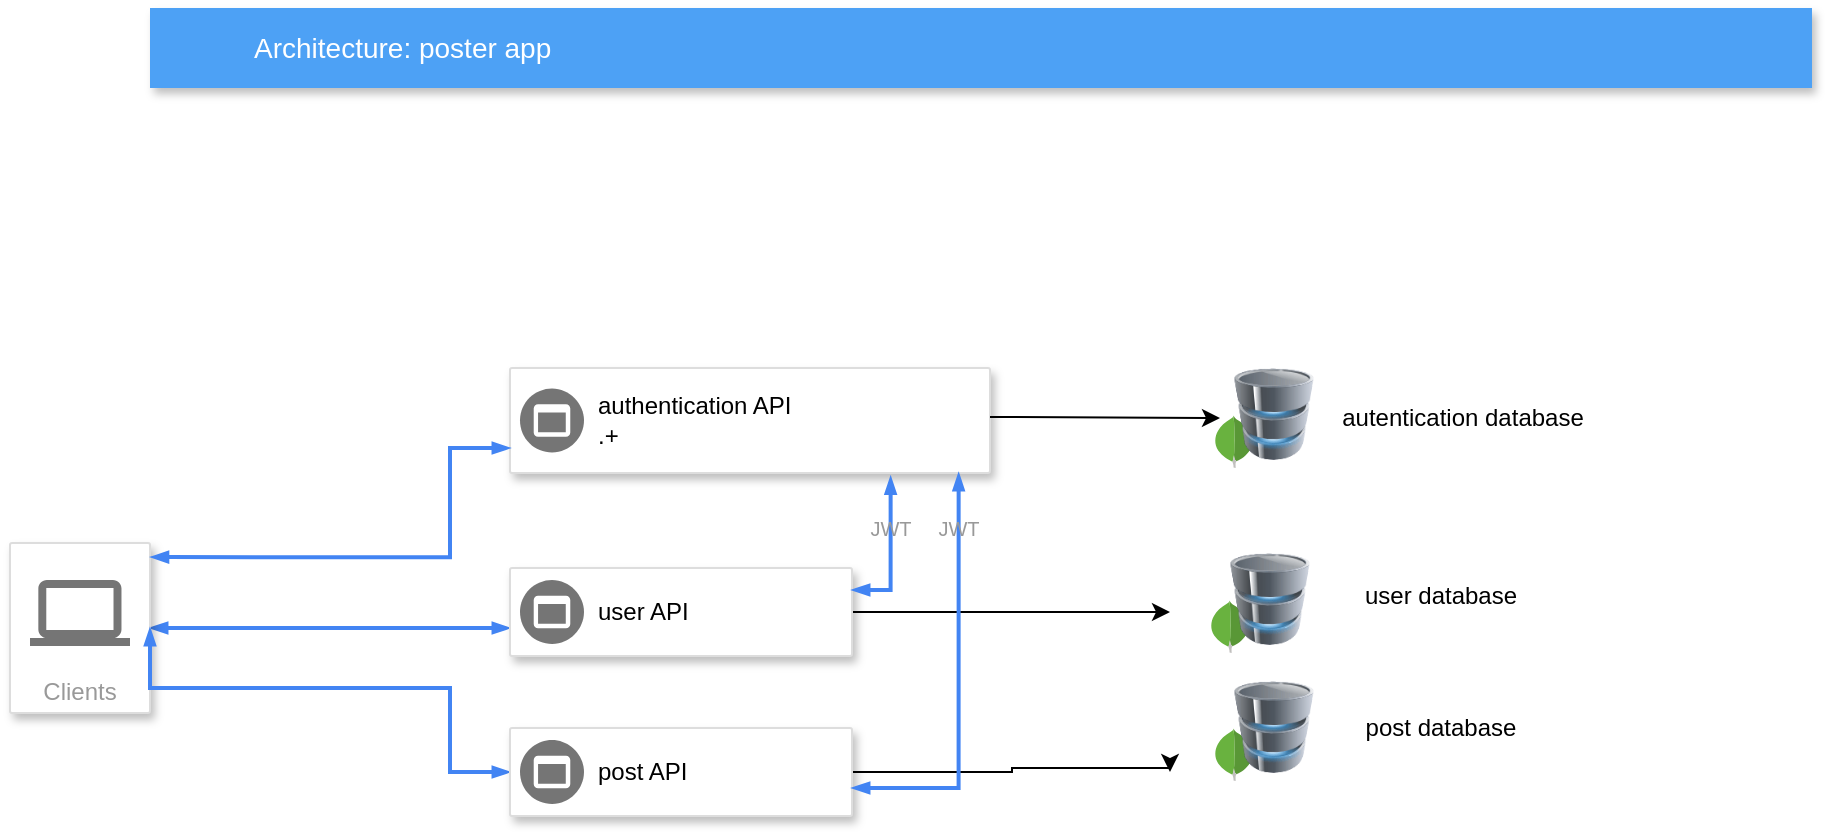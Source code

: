 <mxfile>
    <diagram id="f106602c-feb2-e66a-4537-3a34d633f6aa" name="Page-1">
        <mxGraphModel dx="523" dy="271" grid="1" gridSize="10" guides="1" tooltips="1" connect="1" arrows="1" fold="1" page="1" pageScale="1" pageWidth="1169" pageHeight="827" background="none" math="0" shadow="0">
            <root>
                <mxCell id="0"/>
                <mxCell id="1" parent="0"/>
                <mxCell id="2" value="Architecture: poster app" style="fillColor=#4DA1F5;strokeColor=none;shadow=1;gradientColor=none;fontSize=14;align=left;spacingLeft=50;fontColor=#ffffff;html=1;" parent="1" vertex="1">
                    <mxGeometry x="190" y="20" width="831" height="40" as="geometry"/>
                </mxCell>
                <mxCell id="507" style="edgeStyle=orthogonalEdgeStyle;rounded=0;html=1;labelBackgroundColor=none;startArrow=blockThin;startFill=1;endArrow=blockThin;endFill=1;jettySize=auto;orthogonalLoop=1;strokeColor=#4284F3;strokeWidth=2;fontSize=10;fontColor=#999999;align=center;dashed=0;endSize=4;startSize=4;" parent="1" source="495" target="497" edge="1">
                    <mxGeometry relative="1" as="geometry">
                        <Array as="points">
                            <mxPoint x="310" y="330"/>
                            <mxPoint x="310" y="330"/>
                        </Array>
                    </mxGeometry>
                </mxCell>
                <mxCell id="495" value="Clients" style="strokeColor=#dddddd;fillColor=#ffffff;shadow=1;strokeWidth=1;rounded=1;absoluteArcSize=1;arcSize=2;labelPosition=center;verticalLabelPosition=middle;align=center;verticalAlign=bottom;spacingLeft=0;fontColor=#999999;fontSize=12;whiteSpace=wrap;spacingBottom=2;html=1;" parent="1" vertex="1">
                    <mxGeometry x="120" y="287.5" width="70" height="85" as="geometry"/>
                </mxCell>
                <mxCell id="496" value="" style="dashed=0;connectable=0;html=1;fillColor=#757575;strokeColor=none;shape=mxgraph.gcp2.laptop;part=1;" parent="495" vertex="1">
                    <mxGeometry x="0.5" width="50" height="33" relative="1" as="geometry">
                        <mxPoint x="-25" y="18.5" as="offset"/>
                    </mxGeometry>
                </mxCell>
                <mxCell id="509" style="edgeStyle=orthogonalEdgeStyle;rounded=0;html=1;labelBackgroundColor=none;startArrow=blockThin;startFill=1;endArrow=blockThin;endFill=1;jettySize=auto;orthogonalLoop=1;strokeColor=#4284F3;strokeWidth=2;fontSize=10;fontColor=#999999;align=center;dashed=0;endSize=4;startSize=4;exitX=1;exitY=0.5;exitDx=0;exitDy=0;entryX=0;entryY=0.5;entryDx=0;entryDy=0;" parent="1" source="495" target="FR1XyxJ5QNdVu9Rfvc06-522" edge="1">
                    <mxGeometry relative="1" as="geometry">
                        <mxPoint x="350" y="240" as="targetPoint"/>
                        <Array as="points">
                            <mxPoint x="190" y="360"/>
                            <mxPoint x="340" y="360"/>
                            <mxPoint x="340" y="402"/>
                        </Array>
                    </mxGeometry>
                </mxCell>
                <mxCell id="FR1XyxJ5QNdVu9Rfvc06-528" value="" style="edgeStyle=orthogonalEdgeStyle;rounded=0;orthogonalLoop=1;jettySize=auto;html=1;" parent="1" source="497" edge="1">
                    <mxGeometry relative="1" as="geometry">
                        <mxPoint x="700" y="322" as="targetPoint"/>
                        <Array as="points">
                            <mxPoint x="680" y="322"/>
                            <mxPoint x="680" y="322"/>
                        </Array>
                    </mxGeometry>
                </mxCell>
                <mxCell id="497" value="" style="strokeColor=#dddddd;fillColor=#ffffff;shadow=1;strokeWidth=1;rounded=1;absoluteArcSize=1;arcSize=2;fontSize=10;fontColor=#999999;align=left;html=1;" parent="1" vertex="1">
                    <mxGeometry x="370" y="300" width="171" height="44" as="geometry"/>
                </mxCell>
                <mxCell id="498" value="user API" style="dashed=0;connectable=0;html=1;fillColor=#757575;strokeColor=none;shape=mxgraph.gcp2.frontend_platform_services;part=1;labelPosition=right;verticalLabelPosition=middle;align=left;verticalAlign=middle;spacingLeft=5;fontColor=#000000;fontSize=12;" parent="497" vertex="1">
                    <mxGeometry y="0.5" width="32" height="32" relative="1" as="geometry">
                        <mxPoint x="5" y="-16" as="offset"/>
                    </mxGeometry>
                </mxCell>
                <mxCell id="FR1XyxJ5QNdVu9Rfvc06-516" value="" style="strokeColor=#dddddd;fillColor=#ffffff;shadow=1;strokeWidth=1;rounded=1;absoluteArcSize=1;arcSize=2;fontSize=10;fontColor=#999999;align=left;html=1;" parent="1" vertex="1">
                    <mxGeometry x="370" y="200" width="240" height="52.5" as="geometry"/>
                </mxCell>
                <mxCell id="FR1XyxJ5QNdVu9Rfvc06-517" value="authentication API&lt;br&gt;.+" style="dashed=0;connectable=0;html=1;fillColor=#757575;strokeColor=none;shape=mxgraph.gcp2.frontend_platform_services;part=1;labelPosition=right;verticalLabelPosition=middle;align=left;verticalAlign=middle;spacingLeft=5;fontColor=#000000;fontSize=12;" parent="FR1XyxJ5QNdVu9Rfvc06-516" vertex="1">
                    <mxGeometry y="0.5" width="32" height="32" relative="1" as="geometry">
                        <mxPoint x="5" y="-16" as="offset"/>
                    </mxGeometry>
                </mxCell>
                <mxCell id="FR1XyxJ5QNdVu9Rfvc06-518" style="edgeStyle=orthogonalEdgeStyle;rounded=0;html=1;labelBackgroundColor=none;startArrow=blockThin;startFill=1;endArrow=blockThin;endFill=1;jettySize=auto;orthogonalLoop=1;strokeColor=#4284F3;strokeWidth=2;fontSize=10;fontColor=#999999;align=center;dashed=0;endSize=4;startSize=4;exitX=1.006;exitY=0.083;exitDx=0;exitDy=0;exitPerimeter=0;" parent="1" source="495" target="FR1XyxJ5QNdVu9Rfvc06-516" edge="1">
                    <mxGeometry relative="1" as="geometry">
                        <mxPoint x="210" y="292" as="sourcePoint"/>
                        <mxPoint x="350" y="100" as="targetPoint"/>
                        <Array as="points">
                            <mxPoint x="340" y="295"/>
                            <mxPoint x="340" y="240"/>
                        </Array>
                    </mxGeometry>
                </mxCell>
                <mxCell id="FR1XyxJ5QNdVu9Rfvc06-530" value="" style="edgeStyle=orthogonalEdgeStyle;rounded=0;orthogonalLoop=1;jettySize=auto;html=1;" parent="1" source="FR1XyxJ5QNdVu9Rfvc06-522" edge="1">
                    <mxGeometry relative="1" as="geometry">
                        <mxPoint x="700" y="402" as="targetPoint"/>
                        <Array as="points">
                            <mxPoint x="621" y="402"/>
                            <mxPoint x="621" y="400"/>
                            <mxPoint x="700" y="400"/>
                        </Array>
                    </mxGeometry>
                </mxCell>
                <mxCell id="FR1XyxJ5QNdVu9Rfvc06-522" value="" style="strokeColor=#dddddd;fillColor=#ffffff;shadow=1;strokeWidth=1;rounded=1;absoluteArcSize=1;arcSize=2;fontSize=10;fontColor=#999999;align=left;html=1;" parent="1" vertex="1">
                    <mxGeometry x="370" y="380" width="171" height="44" as="geometry"/>
                </mxCell>
                <mxCell id="FR1XyxJ5QNdVu9Rfvc06-523" value="post API" style="dashed=0;connectable=0;html=1;fillColor=#757575;strokeColor=none;shape=mxgraph.gcp2.frontend_platform_services;part=1;labelPosition=right;verticalLabelPosition=middle;align=left;verticalAlign=middle;spacingLeft=5;fontColor=#000000;fontSize=12;" parent="FR1XyxJ5QNdVu9Rfvc06-522" vertex="1">
                    <mxGeometry y="0.5" width="32" height="32" relative="1" as="geometry">
                        <mxPoint x="5" y="-16" as="offset"/>
                    </mxGeometry>
                </mxCell>
                <mxCell id="FR1XyxJ5QNdVu9Rfvc06-541" value="user database" style="text;html=1;align=center;verticalAlign=middle;resizable=0;points=[];autosize=1;strokeColor=none;fillColor=none;" parent="1" vertex="1">
                    <mxGeometry x="790" y="303.5" width="90" height="20" as="geometry"/>
                </mxCell>
                <mxCell id="FR1XyxJ5QNdVu9Rfvc06-542" value="post database" style="text;html=1;align=center;verticalAlign=middle;resizable=0;points=[];autosize=1;strokeColor=none;fillColor=none;" parent="1" vertex="1">
                    <mxGeometry x="790" y="369.5" width="90" height="20" as="geometry"/>
                </mxCell>
                <mxCell id="FR1XyxJ5QNdVu9Rfvc06-546" value="" style="group" parent="1" vertex="1" connectable="0">
                    <mxGeometry x="722" y="356.5" width="50" height="50" as="geometry"/>
                </mxCell>
                <mxCell id="FR1XyxJ5QNdVu9Rfvc06-537" value="" style="dashed=0;outlineConnect=0;html=1;align=center;labelPosition=center;verticalLabelPosition=bottom;verticalAlign=top;shape=mxgraph.weblogos.mongodb" parent="FR1XyxJ5QNdVu9Rfvc06-546" vertex="1">
                    <mxGeometry y="23.8" width="20" height="26.2" as="geometry"/>
                </mxCell>
                <mxCell id="FR1XyxJ5QNdVu9Rfvc06-538" value="" style="image;html=1;image=img/lib/clip_art/computers/Database_128x128.png" parent="FR1XyxJ5QNdVu9Rfvc06-546" vertex="1">
                    <mxGeometry x="10" width="40" height="46" as="geometry"/>
                </mxCell>
                <mxCell id="FR1XyxJ5QNdVu9Rfvc06-547" value="" style="group" parent="1" vertex="1" connectable="0">
                    <mxGeometry x="720" y="292.5" width="50" height="50" as="geometry"/>
                </mxCell>
                <mxCell id="FR1XyxJ5QNdVu9Rfvc06-535" value="" style="dashed=0;outlineConnect=0;html=1;align=center;labelPosition=center;verticalLabelPosition=bottom;verticalAlign=top;shape=mxgraph.weblogos.mongodb" parent="FR1XyxJ5QNdVu9Rfvc06-547" vertex="1">
                    <mxGeometry y="23.8" width="20" height="26.2" as="geometry"/>
                </mxCell>
                <mxCell id="FR1XyxJ5QNdVu9Rfvc06-536" value="" style="image;html=1;image=img/lib/clip_art/computers/Database_128x128.png" parent="FR1XyxJ5QNdVu9Rfvc06-547" vertex="1">
                    <mxGeometry x="10" width="40" height="46" as="geometry"/>
                </mxCell>
                <mxCell id="FR1XyxJ5QNdVu9Rfvc06-548" value="" style="group" parent="1" vertex="1" connectable="0">
                    <mxGeometry x="722" y="200" width="50" height="50" as="geometry"/>
                </mxCell>
                <mxCell id="FR1XyxJ5QNdVu9Rfvc06-533" value="" style="dashed=0;outlineConnect=0;html=1;align=center;labelPosition=center;verticalLabelPosition=bottom;verticalAlign=top;shape=mxgraph.weblogos.mongodb" parent="FR1XyxJ5QNdVu9Rfvc06-548" vertex="1">
                    <mxGeometry y="23.8" width="20" height="26.2" as="geometry"/>
                </mxCell>
                <mxCell id="FR1XyxJ5QNdVu9Rfvc06-534" value="" style="image;html=1;image=img/lib/clip_art/computers/Database_128x128.png" parent="FR1XyxJ5QNdVu9Rfvc06-548" vertex="1">
                    <mxGeometry x="10" width="40" height="46" as="geometry"/>
                </mxCell>
                <mxCell id="510" value="autentication database" style="text;html=1;align=center;verticalAlign=middle;resizable=0;points=[];autosize=1;strokeColor=none;fillColor=none;" vertex="1" parent="1">
                    <mxGeometry x="776" y="215" width="140" height="20" as="geometry"/>
                </mxCell>
                <mxCell id="511" value="JWT" style="edgeStyle=orthogonalEdgeStyle;rounded=0;html=1;labelBackgroundColor=none;startArrow=blockThin;startFill=1;endArrow=blockThin;endFill=1;jettySize=auto;orthogonalLoop=1;strokeColor=#4284F3;strokeWidth=2;fontSize=10;fontColor=#999999;align=center;dashed=0;endSize=4;startSize=4;exitX=1;exitY=0.25;exitDx=0;exitDy=0;entryX=0.793;entryY=1.034;entryDx=0;entryDy=0;entryPerimeter=0;" edge="1" parent="1" source="497" target="FR1XyxJ5QNdVu9Rfvc06-516">
                    <mxGeometry x="0.324" relative="1" as="geometry">
                        <mxPoint x="550" y="322" as="sourcePoint"/>
                        <mxPoint x="380" y="250" as="targetPoint"/>
                        <Array as="points">
                            <mxPoint x="560" y="311"/>
                        </Array>
                        <mxPoint as="offset"/>
                    </mxGeometry>
                </mxCell>
                <mxCell id="512" value="JWT" style="edgeStyle=orthogonalEdgeStyle;rounded=0;html=1;labelBackgroundColor=none;startArrow=blockThin;startFill=1;endArrow=blockThin;endFill=1;jettySize=auto;orthogonalLoop=1;strokeColor=#4284F3;strokeWidth=2;fontSize=10;fontColor=#999999;align=center;dashed=0;endSize=4;startSize=4;entryX=0.793;entryY=1.034;entryDx=0;entryDy=0;entryPerimeter=0;" edge="1" parent="1" source="FR1XyxJ5QNdVu9Rfvc06-522">
                    <mxGeometry x="0.739" relative="1" as="geometry">
                        <mxPoint x="550" y="410" as="sourcePoint"/>
                        <mxPoint x="594.32" y="252.495" as="targetPoint"/>
                        <Array as="points">
                            <mxPoint x="594" y="410"/>
                        </Array>
                        <mxPoint as="offset"/>
                    </mxGeometry>
                </mxCell>
                <mxCell id="514" value="" style="edgeStyle=orthogonalEdgeStyle;rounded=0;orthogonalLoop=1;jettySize=auto;html=1;" edge="1" parent="1">
                    <mxGeometry relative="1" as="geometry">
                        <mxPoint x="725" y="225" as="targetPoint"/>
                        <mxPoint x="610" y="224.5" as="sourcePoint"/>
                        <Array as="points">
                            <mxPoint x="725" y="224.5"/>
                        </Array>
                    </mxGeometry>
                </mxCell>
            </root>
        </mxGraphModel>
    </diagram>
</mxfile>